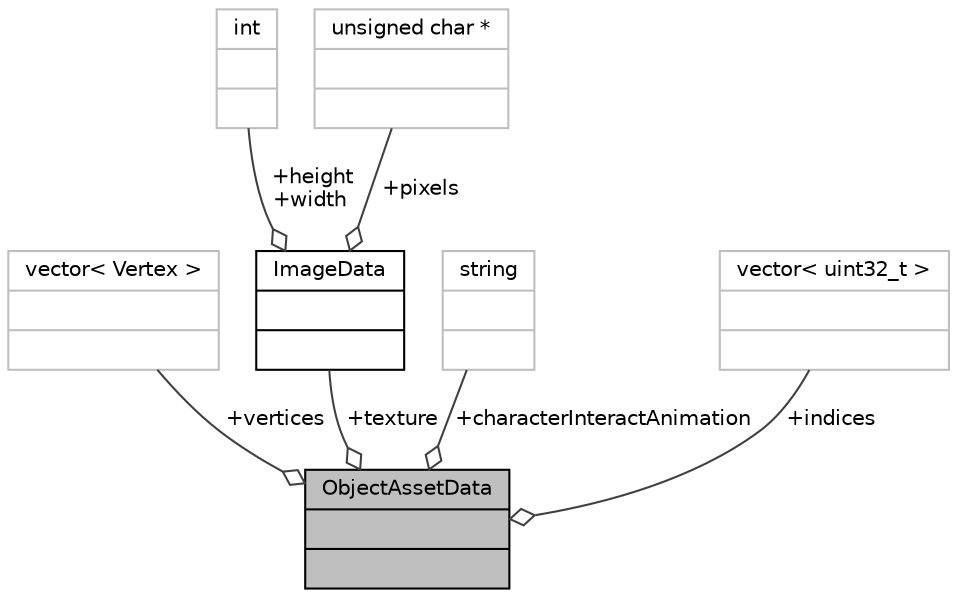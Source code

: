 digraph "ObjectAssetData"
{
 // LATEX_PDF_SIZE
  edge [fontname="Helvetica",fontsize="10",labelfontname="Helvetica",labelfontsize="10"];
  node [fontname="Helvetica",fontsize="10",shape=record];
  Node1 [label="{ObjectAssetData\n||}",height=0.2,width=0.4,color="black", fillcolor="grey75", style="filled", fontcolor="black",tooltip="Contains asset data loaded into memory for a specific object."];
  Node2 -> Node1 [color="grey25",fontsize="10",style="solid",label=" +vertices" ,arrowhead="odiamond",fontname="Helvetica"];
  Node2 [label="{vector\< Vertex \>\n||}",height=0.2,width=0.4,color="grey75", fillcolor="white", style="filled",tooltip=" "];
  Node3 -> Node1 [color="grey25",fontsize="10",style="solid",label=" +texture" ,arrowhead="odiamond",fontname="Helvetica"];
  Node3 [label="{ImageData\n||}",height=0.2,width=0.4,color="black", fillcolor="white", style="filled",URL="$structImageData.html",tooltip=" "];
  Node4 -> Node3 [color="grey25",fontsize="10",style="solid",label=" +height\n+width" ,arrowhead="odiamond",fontname="Helvetica"];
  Node4 [label="{int\n||}",height=0.2,width=0.4,color="grey75", fillcolor="white", style="filled",tooltip=" "];
  Node5 -> Node3 [color="grey25",fontsize="10",style="solid",label=" +pixels" ,arrowhead="odiamond",fontname="Helvetica"];
  Node5 [label="{unsigned char *\n||}",height=0.2,width=0.4,color="grey75", fillcolor="white", style="filled",tooltip=" "];
  Node6 -> Node1 [color="grey25",fontsize="10",style="solid",label=" +characterInteractAnimation" ,arrowhead="odiamond",fontname="Helvetica"];
  Node6 [label="{string\n||}",height=0.2,width=0.4,color="grey75", fillcolor="white", style="filled",tooltip=" "];
  Node7 -> Node1 [color="grey25",fontsize="10",style="solid",label=" +indices" ,arrowhead="odiamond",fontname="Helvetica"];
  Node7 [label="{vector\< uint32_t \>\n||}",height=0.2,width=0.4,color="grey75", fillcolor="white", style="filled",tooltip=" "];
}

